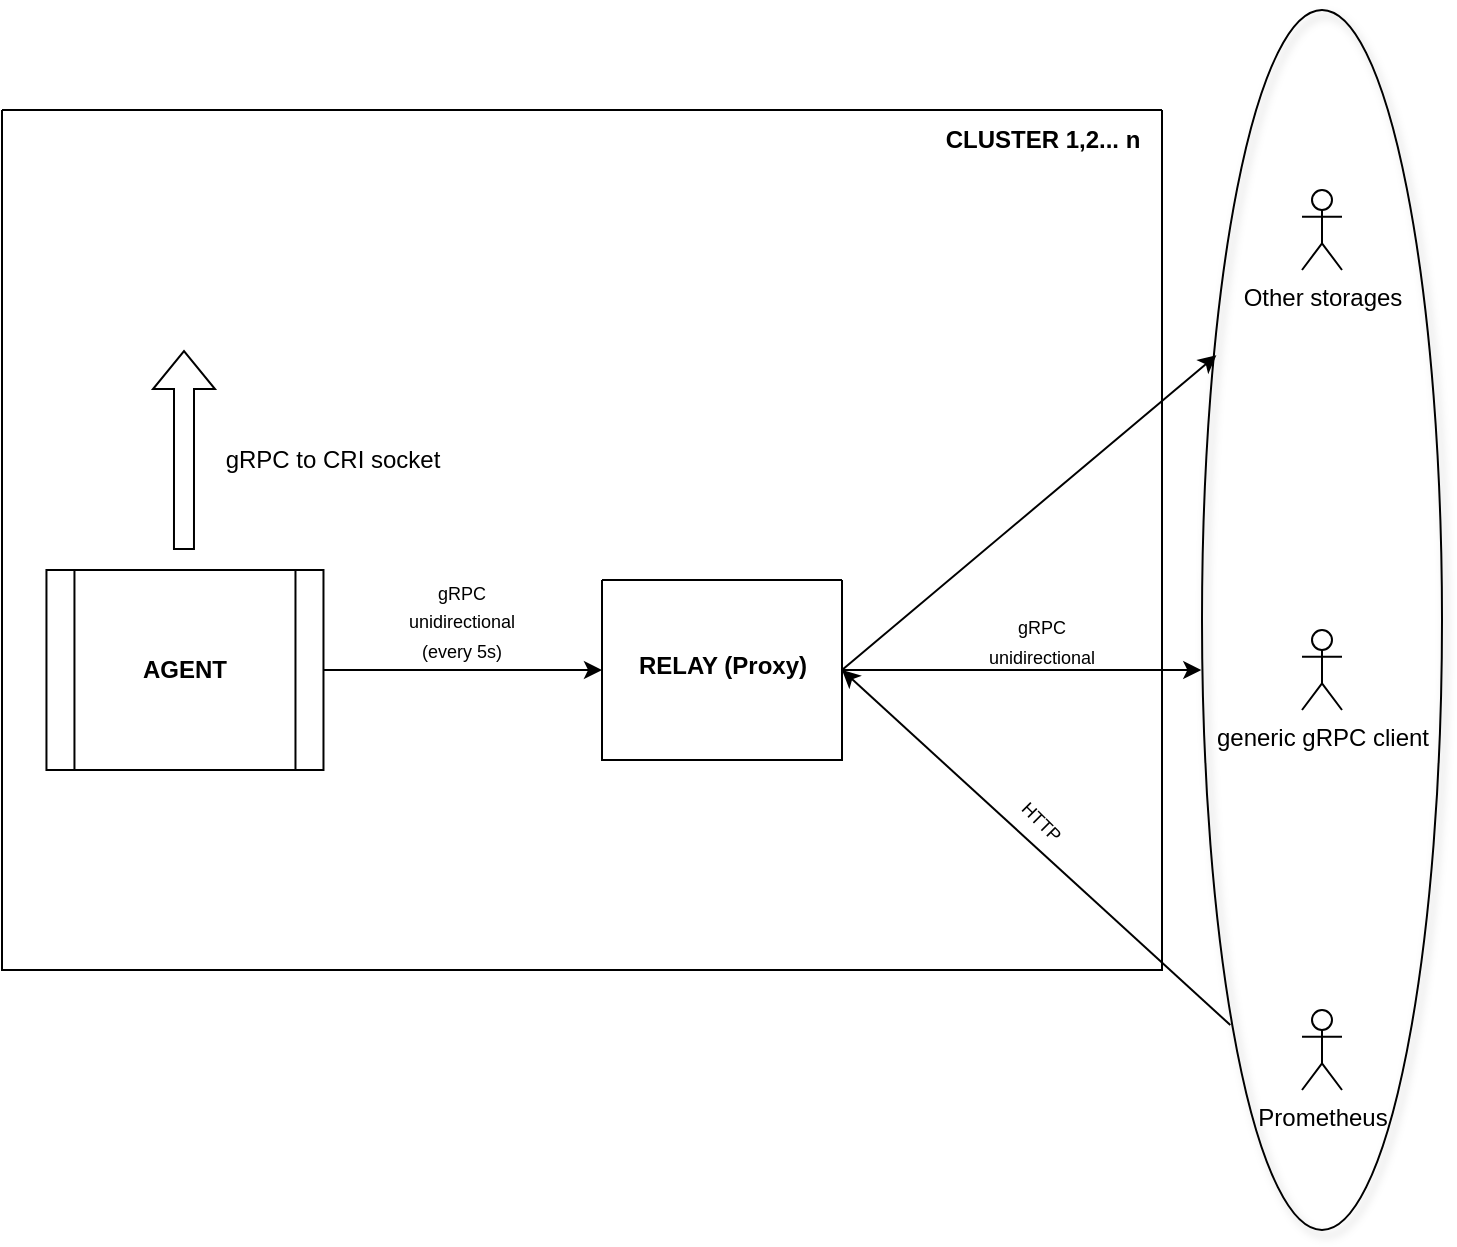 <mxfile version="27.1.6">
  <diagram name="Pagina-1" id="_3zBsm90YQBOYuI0GS7-">
    <mxGraphModel dx="1379" dy="772" grid="1" gridSize="10" guides="1" tooltips="1" connect="1" arrows="1" fold="1" page="1" pageScale="1" pageWidth="827" pageHeight="1169" math="0" shadow="0">
      <root>
        <mxCell id="0" />
        <mxCell id="1" parent="0" />
        <mxCell id="hFkqyav0IqYdc8Cjmz-q-1" value="" style="swimlane;startSize=0;" vertex="1" parent="1">
          <mxGeometry x="20" y="80" width="580" height="430" as="geometry">
            <mxRectangle x="20" y="80" width="50" height="40" as="alternateBounds" />
          </mxGeometry>
        </mxCell>
        <mxCell id="hFkqyav0IqYdc8Cjmz-q-2" value="" style="shape=image;imageAspect=0;aspect=fixed;verticalLabelPosition=bottom;verticalAlign=top;image=https://upload.wikimedia.org/wikipedia/commons/thumb/3/39/Kubernetes_logo_without_workmark.svg/1055px-Kubernetes_logo_without_workmark.svg.png;" vertex="1" parent="hFkqyav0IqYdc8Cjmz-q-1">
          <mxGeometry x="40" y="10" width="102.97" height="100" as="geometry" />
        </mxCell>
        <mxCell id="hFkqyav0IqYdc8Cjmz-q-3" value="&lt;div&gt;&lt;b&gt;AGENT&lt;/b&gt;&lt;/div&gt;" style="shape=process;whiteSpace=wrap;html=1;backgroundOutline=1;" vertex="1" parent="hFkqyav0IqYdc8Cjmz-q-1">
          <mxGeometry x="22.23" y="230" width="138.51" height="100" as="geometry" />
        </mxCell>
        <mxCell id="hFkqyav0IqYdc8Cjmz-q-4" value="" style="shape=flexArrow;endArrow=classic;html=1;rounded=0;" edge="1" parent="hFkqyav0IqYdc8Cjmz-q-1">
          <mxGeometry width="50" height="50" relative="1" as="geometry">
            <mxPoint x="90.99" y="220" as="sourcePoint" />
            <mxPoint x="91" y="120" as="targetPoint" />
            <Array as="points" />
          </mxGeometry>
        </mxCell>
        <mxCell id="hFkqyav0IqYdc8Cjmz-q-8" value="" style="swimlane;startSize=0;" vertex="1" parent="hFkqyav0IqYdc8Cjmz-q-1">
          <mxGeometry x="300" y="235" width="120" height="90" as="geometry" />
        </mxCell>
        <mxCell id="hFkqyav0IqYdc8Cjmz-q-13" value="&lt;b&gt;RELAY (Proxy)&lt;/b&gt;" style="text;html=1;align=center;verticalAlign=middle;resizable=0;points=[];autosize=1;strokeColor=none;fillColor=none;" vertex="1" parent="hFkqyav0IqYdc8Cjmz-q-8">
          <mxGeometry x="5" y="28" width="110" height="30" as="geometry" />
        </mxCell>
        <mxCell id="hFkqyav0IqYdc8Cjmz-q-28" value="" style="shape=image;imageAspect=0;aspect=fixed;verticalLabelPosition=bottom;verticalAlign=top;image=https://go.dev/blog/go-brand/Go-Logo/PNG/Go-Logo_Blue.png;" vertex="1" parent="hFkqyav0IqYdc8Cjmz-q-8">
          <mxGeometry y="58.85" width="35.22" height="31.15" as="geometry" />
        </mxCell>
        <mxCell id="hFkqyav0IqYdc8Cjmz-q-10" value="" style="endArrow=classic;html=1;rounded=0;exitX=1;exitY=0.5;exitDx=0;exitDy=0;entryX=0;entryY=0.5;entryDx=0;entryDy=0;" edge="1" parent="hFkqyav0IqYdc8Cjmz-q-1" source="hFkqyav0IqYdc8Cjmz-q-3" target="hFkqyav0IqYdc8Cjmz-q-8">
          <mxGeometry width="50" height="50" relative="1" as="geometry">
            <mxPoint x="370" y="520" as="sourcePoint" />
            <mxPoint x="420" y="470" as="targetPoint" />
          </mxGeometry>
        </mxCell>
        <mxCell id="hFkqyav0IqYdc8Cjmz-q-11" value="gRPC to CRI socket" style="text;html=1;align=center;verticalAlign=middle;resizable=0;points=[];autosize=1;strokeColor=none;fillColor=none;" vertex="1" parent="hFkqyav0IqYdc8Cjmz-q-1">
          <mxGeometry x="100" y="160" width="130" height="30" as="geometry" />
        </mxCell>
        <mxCell id="hFkqyav0IqYdc8Cjmz-q-12" value="&lt;font style=&quot;font-size: 9px;&quot;&gt;gRPC unidirectional (every 5s)&lt;/font&gt;" style="text;html=1;align=center;verticalAlign=middle;whiteSpace=wrap;rounded=0;" vertex="1" parent="hFkqyav0IqYdc8Cjmz-q-1">
          <mxGeometry x="200" y="240" width="60" height="30" as="geometry" />
        </mxCell>
        <mxCell id="hFkqyav0IqYdc8Cjmz-q-5" value="&lt;b&gt;CLUSTER 1,2... n&lt;/b&gt;" style="text;html=1;align=center;verticalAlign=middle;resizable=0;points=[];autosize=1;strokeColor=none;fillColor=none;" vertex="1" parent="hFkqyav0IqYdc8Cjmz-q-1">
          <mxGeometry x="460" width="120" height="30" as="geometry" />
        </mxCell>
        <mxCell id="hFkqyav0IqYdc8Cjmz-q-16" value="&lt;font style=&quot;font-size: 9px;&quot;&gt;gRPC&lt;/font&gt;&lt;div&gt;&lt;font style=&quot;font-size: 9px;&quot;&gt;unidirectional&lt;/font&gt;&lt;/div&gt;" style="text;html=1;align=center;verticalAlign=middle;whiteSpace=wrap;rounded=0;" vertex="1" parent="hFkqyav0IqYdc8Cjmz-q-1">
          <mxGeometry x="490" y="250" width="60" height="30" as="geometry" />
        </mxCell>
        <mxCell id="hFkqyav0IqYdc8Cjmz-q-29" value="" style="shape=image;imageAspect=0;aspect=fixed;verticalLabelPosition=bottom;verticalAlign=top;image=https://go.dev/blog/go-brand/Go-Logo/PNG/Go-Logo_Blue.png;" vertex="1" parent="hFkqyav0IqYdc8Cjmz-q-1">
          <mxGeometry x="40" y="298.85" width="35.22" height="31.15" as="geometry" />
        </mxCell>
        <mxCell id="hFkqyav0IqYdc8Cjmz-q-35" value="&lt;font style=&quot;font-size: 9px;&quot;&gt;HTTP&lt;/font&gt;" style="text;html=1;align=center;verticalAlign=middle;resizable=0;points=[];autosize=1;strokeColor=none;fillColor=none;rotation=45;" vertex="1" parent="hFkqyav0IqYdc8Cjmz-q-1">
          <mxGeometry x="495" y="340" width="50" height="30" as="geometry" />
        </mxCell>
        <mxCell id="hFkqyav0IqYdc8Cjmz-q-14" value="" style="endArrow=classic;html=1;rounded=0;exitX=1;exitY=0.5;exitDx=0;exitDy=0;entryX=-0.003;entryY=0.541;entryDx=0;entryDy=0;entryPerimeter=0;" edge="1" parent="1" source="hFkqyav0IqYdc8Cjmz-q-8" target="hFkqyav0IqYdc8Cjmz-q-38">
          <mxGeometry width="50" height="50" relative="1" as="geometry">
            <mxPoint x="390" y="600" as="sourcePoint" />
            <mxPoint x="640" y="360" as="targetPoint" />
          </mxGeometry>
        </mxCell>
        <mxCell id="hFkqyav0IqYdc8Cjmz-q-15" value="generic gRPC client" style="shape=umlActor;verticalLabelPosition=bottom;verticalAlign=top;html=1;outlineConnect=0;" vertex="1" parent="1">
          <mxGeometry x="670" y="340" width="20" height="40" as="geometry" />
        </mxCell>
        <mxCell id="hFkqyav0IqYdc8Cjmz-q-19" value="Prometheus" style="shape=umlActor;verticalLabelPosition=bottom;verticalAlign=top;html=1;outlineConnect=0;" vertex="1" parent="1">
          <mxGeometry x="670" y="530" width="20" height="40" as="geometry" />
        </mxCell>
        <mxCell id="hFkqyav0IqYdc8Cjmz-q-21" value="" style="endArrow=classic;html=1;rounded=0;entryX=1;entryY=0.5;entryDx=0;entryDy=0;exitX=0.118;exitY=0.832;exitDx=0;exitDy=0;exitPerimeter=0;" edge="1" parent="1" source="hFkqyav0IqYdc8Cjmz-q-38" target="hFkqyav0IqYdc8Cjmz-q-8">
          <mxGeometry width="50" height="50" relative="1" as="geometry">
            <mxPoint x="640" y="540" as="sourcePoint" />
            <mxPoint x="600" y="580" as="targetPoint" />
          </mxGeometry>
        </mxCell>
        <mxCell id="hFkqyav0IqYdc8Cjmz-q-22" value="" style="endArrow=classic;html=1;rounded=0;exitX=1;exitY=0.5;exitDx=0;exitDy=0;entryX=0.06;entryY=0.283;entryDx=0;entryDy=0;entryPerimeter=0;" edge="1" parent="1" source="hFkqyav0IqYdc8Cjmz-q-8" target="hFkqyav0IqYdc8Cjmz-q-38">
          <mxGeometry width="50" height="50" relative="1" as="geometry">
            <mxPoint x="390" y="360" as="sourcePoint" />
            <mxPoint x="640" y="190" as="targetPoint" />
          </mxGeometry>
        </mxCell>
        <mxCell id="hFkqyav0IqYdc8Cjmz-q-23" value="Other storages" style="shape=umlActor;verticalLabelPosition=bottom;verticalAlign=top;html=1;outlineConnect=0;" vertex="1" parent="1">
          <mxGeometry x="670" y="120" width="20" height="40" as="geometry" />
        </mxCell>
        <mxCell id="hFkqyav0IqYdc8Cjmz-q-38" value="" style="ellipse;whiteSpace=wrap;html=1;shadow=1;fillColor=none;" vertex="1" parent="1">
          <mxGeometry x="620" y="30" width="120" height="610" as="geometry" />
        </mxCell>
      </root>
    </mxGraphModel>
  </diagram>
</mxfile>
